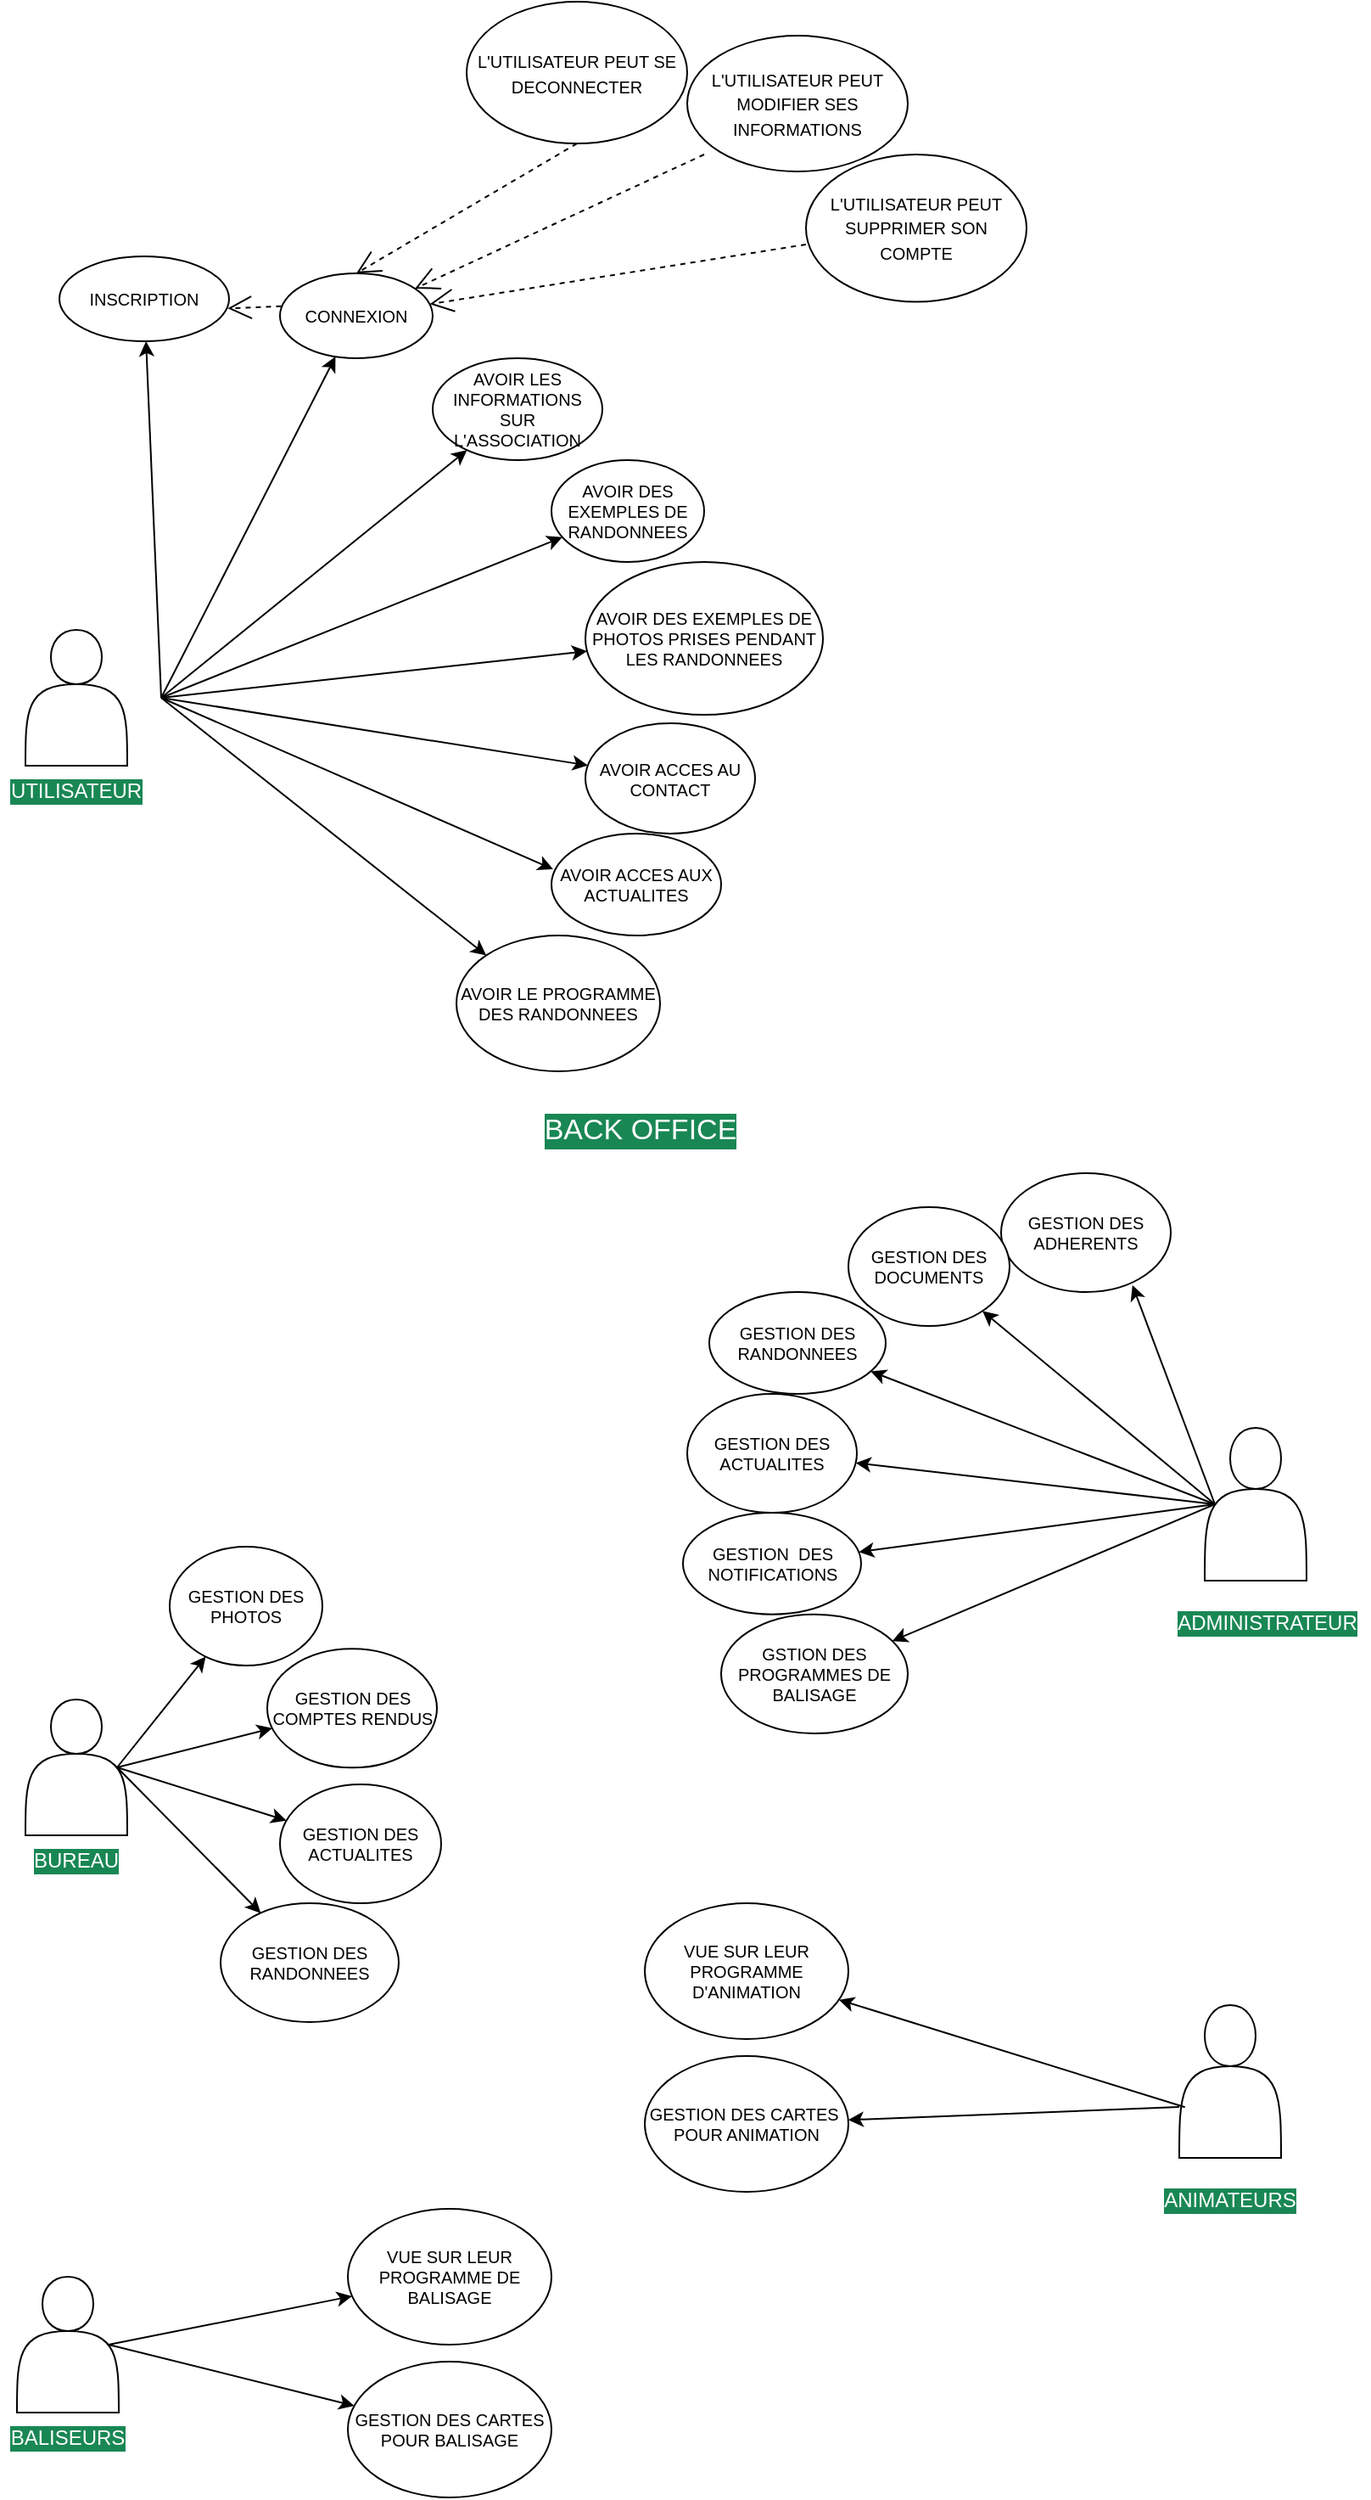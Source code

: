 <mxfile version="20.3.0" type="device"><diagram id="2J2uiG3ift5YbibGEF_k" name="Page-1"><mxGraphModel dx="914" dy="582" grid="1" gridSize="10" guides="1" tooltips="1" connect="1" arrows="1" fold="1" page="1" pageScale="1" pageWidth="827" pageHeight="1169" math="0" shadow="0"><root><mxCell id="0"/><mxCell id="1" parent="0"/><mxCell id="qhYE-qNGlUP_oM9BlYQm-1" value="" style="shape=actor;whiteSpace=wrap;html=1;" vertex="1" parent="1"><mxGeometry x="35" y="410" width="60" height="80" as="geometry"/></mxCell><mxCell id="qhYE-qNGlUP_oM9BlYQm-2" value="" style="shape=actor;whiteSpace=wrap;html=1;" vertex="1" parent="1"><mxGeometry x="730" y="880" width="60" height="90" as="geometry"/></mxCell><mxCell id="qhYE-qNGlUP_oM9BlYQm-3" value="" style="endArrow=classic;html=1;rounded=0;" edge="1" parent="1" target="qhYE-qNGlUP_oM9BlYQm-4"><mxGeometry width="50" height="50" relative="1" as="geometry"><mxPoint x="115" y="450" as="sourcePoint"/><mxPoint x="255" y="330" as="targetPoint"/></mxGeometry></mxCell><mxCell id="qhYE-qNGlUP_oM9BlYQm-4" value="INSCRIPTION" style="ellipse;whiteSpace=wrap;html=1;fontSize=10;" vertex="1" parent="1"><mxGeometry x="55" y="190" width="100" height="50" as="geometry"/></mxCell><mxCell id="qhYE-qNGlUP_oM9BlYQm-5" value="" style="endArrow=classic;html=1;rounded=0;" edge="1" parent="1" target="qhYE-qNGlUP_oM9BlYQm-6"><mxGeometry width="50" height="50" relative="1" as="geometry"><mxPoint x="115" y="450" as="sourcePoint"/><mxPoint x="434" y="420" as="targetPoint"/></mxGeometry></mxCell><mxCell id="qhYE-qNGlUP_oM9BlYQm-6" value="CONNEXION" style="ellipse;whiteSpace=wrap;html=1;fontSize=10;" vertex="1" parent="1"><mxGeometry x="185" y="200" width="90" height="50" as="geometry"/></mxCell><mxCell id="qhYE-qNGlUP_oM9BlYQm-7" value="" style="endArrow=classic;html=1;rounded=0;" edge="1" parent="1" target="qhYE-qNGlUP_oM9BlYQm-8"><mxGeometry width="50" height="50" relative="1" as="geometry"><mxPoint x="115" y="450" as="sourcePoint"/><mxPoint x="395" y="410" as="targetPoint"/></mxGeometry></mxCell><mxCell id="qhYE-qNGlUP_oM9BlYQm-8" value="AVOIR LES INFORMATIONS SUR L'ASSOCIATION" style="ellipse;whiteSpace=wrap;html=1;fontSize=10;" vertex="1" parent="1"><mxGeometry x="275" y="250" width="100" height="60" as="geometry"/></mxCell><mxCell id="qhYE-qNGlUP_oM9BlYQm-11" value="" style="endArrow=classic;html=1;rounded=0;" edge="1" parent="1" target="qhYE-qNGlUP_oM9BlYQm-12"><mxGeometry width="50" height="50" relative="1" as="geometry"><mxPoint x="115" y="450" as="sourcePoint"/><mxPoint x="445" y="520" as="targetPoint"/></mxGeometry></mxCell><mxCell id="qhYE-qNGlUP_oM9BlYQm-12" value="AVOIR DES EXEMPLES DE RANDONNEES" style="ellipse;whiteSpace=wrap;html=1;fontSize=10;" vertex="1" parent="1"><mxGeometry x="345" y="310" width="90" height="60" as="geometry"/></mxCell><mxCell id="qhYE-qNGlUP_oM9BlYQm-13" value="" style="endArrow=classic;html=1;rounded=0;" edge="1" parent="1" target="qhYE-qNGlUP_oM9BlYQm-14"><mxGeometry width="50" height="50" relative="1" as="geometry"><mxPoint x="115" y="450" as="sourcePoint"/><mxPoint x="624" y="610" as="targetPoint"/></mxGeometry></mxCell><mxCell id="qhYE-qNGlUP_oM9BlYQm-14" value="AVOIR DES EXEMPLES DE PHOTOS PRISES PENDANT LES RANDONNEES" style="ellipse;whiteSpace=wrap;html=1;fontSize=10;" vertex="1" parent="1"><mxGeometry x="365" y="370" width="140" height="90" as="geometry"/></mxCell><mxCell id="qhYE-qNGlUP_oM9BlYQm-15" value="" style="endArrow=classic;html=1;rounded=0;" edge="1" parent="1" target="qhYE-qNGlUP_oM9BlYQm-16"><mxGeometry width="50" height="50" relative="1" as="geometry"><mxPoint x="115" y="450" as="sourcePoint"/><mxPoint x="585" y="600" as="targetPoint"/></mxGeometry></mxCell><mxCell id="qhYE-qNGlUP_oM9BlYQm-16" value="AVOIR ACCES AU CONTACT" style="ellipse;whiteSpace=wrap;html=1;fontSize=10;" vertex="1" parent="1"><mxGeometry x="365" y="465" width="100" height="65" as="geometry"/></mxCell><mxCell id="qhYE-qNGlUP_oM9BlYQm-20" value="Use" style="endArrow=open;endSize=12;dashed=1;html=1;rounded=0;exitX=0.008;exitY=0.388;exitDx=0;exitDy=0;exitPerimeter=0;entryX=0.992;entryY=0.613;entryDx=0;entryDy=0;entryPerimeter=0;fontColor=none;noLabel=1;" edge="1" parent="1" source="qhYE-qNGlUP_oM9BlYQm-6" target="qhYE-qNGlUP_oM9BlYQm-4"><mxGeometry width="160" relative="1" as="geometry"><mxPoint x="295" y="340" as="sourcePoint"/><mxPoint x="455" y="340" as="targetPoint"/></mxGeometry></mxCell><mxCell id="qhYE-qNGlUP_oM9BlYQm-21" value="Use" style="endArrow=open;endSize=12;dashed=1;rounded=0;fontColor=none;html=1;noLabel=1;" edge="1" parent="1" target="qhYE-qNGlUP_oM9BlYQm-6"><mxGeometry width="160" relative="1" as="geometry"><mxPoint x="435" y="130" as="sourcePoint"/><mxPoint x="455" y="340" as="targetPoint"/></mxGeometry></mxCell><mxCell id="qhYE-qNGlUP_oM9BlYQm-22" value="&lt;font style=&quot;font-size: 10px;&quot;&gt;L'UTILISATEUR PEUT MODIFIER SES INFORMATIONS&lt;/font&gt;" style="ellipse;whiteSpace=wrap;html=1;fontColor=none;" vertex="1" parent="1"><mxGeometry x="425" y="60" width="130" height="80" as="geometry"/></mxCell><mxCell id="qhYE-qNGlUP_oM9BlYQm-23" value="UTILISATEUR" style="text;html=1;strokeColor=none;fillColor=none;align=center;verticalAlign=middle;whiteSpace=wrap;rounded=0;fontSize=12;fontColor=#FFFFFF;labelBackgroundColor=#198754;" vertex="1" parent="1"><mxGeometry x="35" y="490" width="60" height="30" as="geometry"/></mxCell><mxCell id="qhYE-qNGlUP_oM9BlYQm-25" value="&lt;font style=&quot;font-size: 10px;&quot;&gt;L'UTILISATEUR PEUT SUPPRIMER SON COMPTE&lt;/font&gt;" style="ellipse;whiteSpace=wrap;html=1;fontColor=none;" vertex="1" parent="1"><mxGeometry x="495" y="130" width="130" height="86.77" as="geometry"/></mxCell><mxCell id="qhYE-qNGlUP_oM9BlYQm-26" value="Use" style="endArrow=open;endSize=12;dashed=1;rounded=0;fontColor=none;html=1;noLabel=1;entryX=0.5;entryY=0;entryDx=0;entryDy=0;exitX=0.5;exitY=1;exitDx=0;exitDy=0;" edge="1" parent="1" source="qhYE-qNGlUP_oM9BlYQm-27" target="qhYE-qNGlUP_oM9BlYQm-6"><mxGeometry width="160" relative="1" as="geometry"><mxPoint x="315" y="113.54" as="sourcePoint"/><mxPoint x="248.635" y="216.774" as="targetPoint"/></mxGeometry></mxCell><mxCell id="qhYE-qNGlUP_oM9BlYQm-27" value="&lt;font style=&quot;font-size: 10px;&quot;&gt;L'UTILISATEUR PEUT SE DECONNECTER&lt;/font&gt;" style="ellipse;whiteSpace=wrap;html=1;fontColor=none;" vertex="1" parent="1"><mxGeometry x="295" y="40" width="130" height="83.54" as="geometry"/></mxCell><mxCell id="qhYE-qNGlUP_oM9BlYQm-28" value="Use" style="endArrow=open;endSize=12;dashed=1;rounded=0;fontColor=none;html=1;noLabel=1;" edge="1" parent="1" target="qhYE-qNGlUP_oM9BlYQm-6"><mxGeometry width="160" relative="1" as="geometry"><mxPoint x="495" y="183" as="sourcePoint"/><mxPoint x="428.635" y="286.234" as="targetPoint"/></mxGeometry></mxCell><mxCell id="qhYE-qNGlUP_oM9BlYQm-32" value="AVOIR ACCES AUX ACTUALITES" style="ellipse;whiteSpace=wrap;html=1;fontSize=10;fontColor=none;" vertex="1" parent="1"><mxGeometry x="345" y="530" width="100" height="60" as="geometry"/></mxCell><mxCell id="qhYE-qNGlUP_oM9BlYQm-34" value="" style="endArrow=classic;html=1;rounded=0;entryX=0.01;entryY=0.35;entryDx=0;entryDy=0;entryPerimeter=0;" edge="1" parent="1" target="qhYE-qNGlUP_oM9BlYQm-32"><mxGeometry width="50" height="50" relative="1" as="geometry"><mxPoint x="115" y="450" as="sourcePoint"/><mxPoint x="376.392" y="499.885" as="targetPoint"/></mxGeometry></mxCell><mxCell id="qhYE-qNGlUP_oM9BlYQm-35" value="AVOIR LE PROGRAMME DES RANDONNEES" style="ellipse;whiteSpace=wrap;html=1;fontSize=10;fontColor=none;" vertex="1" parent="1"><mxGeometry x="289" y="590" width="120" height="80" as="geometry"/></mxCell><mxCell id="qhYE-qNGlUP_oM9BlYQm-36" value="" style="endArrow=classic;html=1;rounded=0;fontSize=10;fontColor=none;entryX=0;entryY=0;entryDx=0;entryDy=0;" edge="1" parent="1" target="qhYE-qNGlUP_oM9BlYQm-35"><mxGeometry width="50" height="50" relative="1" as="geometry"><mxPoint x="115" y="450" as="sourcePoint"/><mxPoint x="395" y="470" as="targetPoint"/></mxGeometry></mxCell><mxCell id="qhYE-qNGlUP_oM9BlYQm-66" value="ADMINISTRATEUR" style="text;html=1;strokeColor=none;fillColor=none;align=center;verticalAlign=middle;whiteSpace=wrap;rounded=0;labelBackgroundColor=#198754;fontSize=12;fontColor=#FFFFFF;" vertex="1" parent="1"><mxGeometry x="707" y="980.18" width="120" height="30" as="geometry"/></mxCell><mxCell id="qhYE-qNGlUP_oM9BlYQm-85" value="" style="endArrow=classic;html=1;rounded=0;fontSize=12;fontColor=#FFFFFF;entryX=0.774;entryY=0.942;entryDx=0;entryDy=0;entryPerimeter=0;exitX=0.1;exitY=0.5;exitDx=0;exitDy=0;exitPerimeter=0;" edge="1" parent="1" source="qhYE-qNGlUP_oM9BlYQm-2" target="qhYE-qNGlUP_oM9BlYQm-108"><mxGeometry width="50" height="50" relative="1" as="geometry"><mxPoint x="730" y="900" as="sourcePoint"/><mxPoint x="520" y="800" as="targetPoint"/></mxGeometry></mxCell><mxCell id="qhYE-qNGlUP_oM9BlYQm-86" value="" style="endArrow=classic;html=1;rounded=0;fontSize=12;fontColor=#FFFFFF;exitX=0.1;exitY=0.5;exitDx=0;exitDy=0;exitPerimeter=0;" edge="1" parent="1" source="qhYE-qNGlUP_oM9BlYQm-2" target="qhYE-qNGlUP_oM9BlYQm-110"><mxGeometry width="50" height="50" relative="1" as="geometry"><mxPoint x="680" y="925" as="sourcePoint"/><mxPoint x="470" y="910" as="targetPoint"/></mxGeometry></mxCell><mxCell id="qhYE-qNGlUP_oM9BlYQm-87" value="" style="endArrow=classic;html=1;rounded=0;fontSize=12;fontColor=#FFFFFF;exitX=0.1;exitY=0.5;exitDx=0;exitDy=0;exitPerimeter=0;" edge="1" parent="1" source="qhYE-qNGlUP_oM9BlYQm-2" target="qhYE-qNGlUP_oM9BlYQm-109"><mxGeometry width="50" height="50" relative="1" as="geometry"><mxPoint x="690" y="900" as="sourcePoint"/><mxPoint x="480" y="860" as="targetPoint"/></mxGeometry></mxCell><mxCell id="qhYE-qNGlUP_oM9BlYQm-88" value="" style="endArrow=classic;html=1;rounded=0;fontSize=12;fontColor=#FFFFFF;exitX=0.1;exitY=0.5;exitDx=0;exitDy=0;exitPerimeter=0;" edge="1" parent="1" source="qhYE-qNGlUP_oM9BlYQm-2" target="qhYE-qNGlUP_oM9BlYQm-111"><mxGeometry width="50" height="50" relative="1" as="geometry"><mxPoint x="700" y="960" as="sourcePoint"/><mxPoint x="460" y="970" as="targetPoint"/></mxGeometry></mxCell><mxCell id="qhYE-qNGlUP_oM9BlYQm-89" value="" style="shape=actor;whiteSpace=wrap;html=1;" vertex="1" parent="1"><mxGeometry x="35" y="1040" width="60" height="80" as="geometry"/></mxCell><mxCell id="qhYE-qNGlUP_oM9BlYQm-90" value="BUREAU" style="text;html=1;strokeColor=none;fillColor=none;align=center;verticalAlign=middle;whiteSpace=wrap;rounded=0;fontSize=12;fontColor=#FFFFFF;labelBackgroundColor=#198754;" vertex="1" parent="1"><mxGeometry x="35" y="1120" width="60" height="30" as="geometry"/></mxCell><mxCell id="qhYE-qNGlUP_oM9BlYQm-91" value="" style="endArrow=classic;html=1;rounded=0;fontSize=12;fontColor=#FFFFFF;exitX=0.9;exitY=0.5;exitDx=0;exitDy=0;exitPerimeter=0;" edge="1" parent="1" source="qhYE-qNGlUP_oM9BlYQm-89" target="qhYE-qNGlUP_oM9BlYQm-118"><mxGeometry width="50" height="50" relative="1" as="geometry"><mxPoint x="360" y="1130" as="sourcePoint"/><mxPoint x="200" y="1000" as="targetPoint"/></mxGeometry></mxCell><mxCell id="qhYE-qNGlUP_oM9BlYQm-92" value="" style="endArrow=classic;html=1;rounded=0;fontSize=12;fontColor=#FFFFFF;exitX=0.9;exitY=0.5;exitDx=0;exitDy=0;exitPerimeter=0;" edge="1" parent="1" source="qhYE-qNGlUP_oM9BlYQm-89" target="qhYE-qNGlUP_oM9BlYQm-119"><mxGeometry width="50" height="50" relative="1" as="geometry"><mxPoint x="99" y="1090" as="sourcePoint"/><mxPoint x="220" y="1040" as="targetPoint"/></mxGeometry></mxCell><mxCell id="qhYE-qNGlUP_oM9BlYQm-93" value="" style="endArrow=classic;html=1;rounded=0;fontSize=12;fontColor=#FFFFFF;exitX=0.9;exitY=0.5;exitDx=0;exitDy=0;exitPerimeter=0;" edge="1" parent="1" source="qhYE-qNGlUP_oM9BlYQm-89" target="qhYE-qNGlUP_oM9BlYQm-120"><mxGeometry width="50" height="50" relative="1" as="geometry"><mxPoint x="109" y="1100" as="sourcePoint"/><mxPoint x="250" y="1080" as="targetPoint"/></mxGeometry></mxCell><mxCell id="qhYE-qNGlUP_oM9BlYQm-94" value="" style="endArrow=classic;html=1;rounded=0;fontSize=12;fontColor=#FFFFFF;exitX=0.9;exitY=0.5;exitDx=0;exitDy=0;exitPerimeter=0;" edge="1" parent="1" source="qhYE-qNGlUP_oM9BlYQm-89" target="qhYE-qNGlUP_oM9BlYQm-121"><mxGeometry width="50" height="50" relative="1" as="geometry"><mxPoint x="119" y="1110" as="sourcePoint"/><mxPoint x="240" y="1120" as="targetPoint"/></mxGeometry></mxCell><mxCell id="qhYE-qNGlUP_oM9BlYQm-95" value="" style="shape=actor;whiteSpace=wrap;html=1;" vertex="1" parent="1"><mxGeometry x="715" y="1220" width="60" height="90" as="geometry"/></mxCell><mxCell id="qhYE-qNGlUP_oM9BlYQm-96" value="ANIMATEURS" style="text;html=1;strokeColor=none;fillColor=none;align=center;verticalAlign=middle;whiteSpace=wrap;rounded=0;labelBackgroundColor=#198754;fontSize=12;fontColor=#FFFFFF;" vertex="1" parent="1"><mxGeometry x="685" y="1320.18" width="120" height="30" as="geometry"/></mxCell><mxCell id="qhYE-qNGlUP_oM9BlYQm-97" value="" style="endArrow=classic;html=1;rounded=0;fontSize=12;fontColor=#FFFFFF;exitX=0.056;exitY=0.668;exitDx=0;exitDy=0;exitPerimeter=0;" edge="1" parent="1" source="qhYE-qNGlUP_oM9BlYQm-95" target="qhYE-qNGlUP_oM9BlYQm-117"><mxGeometry width="50" height="50" relative="1" as="geometry"><mxPoint x="285" y="1330" as="sourcePoint"/><mxPoint x="480" y="1210" as="targetPoint"/></mxGeometry></mxCell><mxCell id="qhYE-qNGlUP_oM9BlYQm-99" value="" style="endArrow=classic;html=1;rounded=0;fontSize=12;fontColor=#FFFFFF;" edge="1" parent="1" target="qhYE-qNGlUP_oM9BlYQm-116"><mxGeometry width="50" height="50" relative="1" as="geometry"><mxPoint x="715" y="1280" as="sourcePoint"/><mxPoint x="465" y="1200" as="targetPoint"/></mxGeometry></mxCell><mxCell id="qhYE-qNGlUP_oM9BlYQm-101" value="" style="shape=actor;whiteSpace=wrap;html=1;" vertex="1" parent="1"><mxGeometry x="30" y="1380" width="60" height="80" as="geometry"/></mxCell><mxCell id="qhYE-qNGlUP_oM9BlYQm-102" value="BALISEURS" style="text;html=1;strokeColor=none;fillColor=none;align=center;verticalAlign=middle;whiteSpace=wrap;rounded=0;fontSize=12;fontColor=#FFFFFF;labelBackgroundColor=#198754;" vertex="1" parent="1"><mxGeometry x="20" y="1460" width="80" height="30" as="geometry"/></mxCell><mxCell id="qhYE-qNGlUP_oM9BlYQm-103" value="" style="endArrow=classic;html=1;rounded=0;fontSize=12;fontColor=#FFFFFF;exitX=0.9;exitY=0.5;exitDx=0;exitDy=0;exitPerimeter=0;" edge="1" parent="1" source="qhYE-qNGlUP_oM9BlYQm-101" target="qhYE-qNGlUP_oM9BlYQm-115"><mxGeometry width="50" height="50" relative="1" as="geometry"><mxPoint x="355" y="1470" as="sourcePoint"/><mxPoint x="195" y="1340" as="targetPoint"/></mxGeometry></mxCell><mxCell id="qhYE-qNGlUP_oM9BlYQm-104" value="" style="endArrow=classic;html=1;rounded=0;fontSize=12;fontColor=#FFFFFF;exitX=0.9;exitY=0.5;exitDx=0;exitDy=0;exitPerimeter=0;" edge="1" parent="1" source="qhYE-qNGlUP_oM9BlYQm-101" target="qhYE-qNGlUP_oM9BlYQm-114"><mxGeometry width="50" height="50" relative="1" as="geometry"><mxPoint x="94" y="1430" as="sourcePoint"/><mxPoint x="235" y="1370" as="targetPoint"/></mxGeometry></mxCell><mxCell id="qhYE-qNGlUP_oM9BlYQm-107" value="&lt;font style=&quot;font-size: 17px;&quot;&gt;BACK OFFICE&lt;/font&gt;" style="text;html=1;strokeColor=none;fillColor=none;align=center;verticalAlign=middle;whiteSpace=wrap;rounded=0;labelBackgroundColor=#198754;fontSize=12;fontColor=#FFFFFF;" vertex="1" parent="1"><mxGeometry x="315" y="680" width="165" height="50" as="geometry"/></mxCell><mxCell id="qhYE-qNGlUP_oM9BlYQm-108" value="&lt;span style=&quot;font-size: 10px;&quot;&gt;&lt;font color=&quot;#000000&quot; style=&quot;font-size: 10px;&quot;&gt;GESTION DES ADHERENTS&lt;/font&gt;&lt;/span&gt;" style="ellipse;whiteSpace=wrap;html=1;labelBackgroundColor=none;fontSize=10;fontColor=#FFFFFF;" vertex="1" parent="1"><mxGeometry x="610" y="730" width="100" height="70" as="geometry"/></mxCell><mxCell id="qhYE-qNGlUP_oM9BlYQm-109" value="GESTION DES DOCUMENTS" style="ellipse;whiteSpace=wrap;html=1;labelBackgroundColor=none;fontSize=10;fontColor=#000000;" vertex="1" parent="1"><mxGeometry x="520" y="750" width="95" height="70" as="geometry"/></mxCell><mxCell id="qhYE-qNGlUP_oM9BlYQm-110" value="GESTION DES RANDONNEES" style="ellipse;whiteSpace=wrap;html=1;labelBackgroundColor=none;fontSize=10;fontColor=#000000;" vertex="1" parent="1"><mxGeometry x="438" y="800" width="104" height="60" as="geometry"/></mxCell><mxCell id="qhYE-qNGlUP_oM9BlYQm-111" value="GESTION DES ACTUALITES" style="ellipse;whiteSpace=wrap;html=1;labelBackgroundColor=none;fontSize=10;fontColor=#000000;" vertex="1" parent="1"><mxGeometry x="425" y="860" width="100" height="70" as="geometry"/></mxCell><mxCell id="qhYE-qNGlUP_oM9BlYQm-112" value="" style="endArrow=classic;html=1;rounded=0;fontSize=17;fontColor=#000000;exitX=0.1;exitY=0.5;exitDx=0;exitDy=0;exitPerimeter=0;" edge="1" parent="1" source="qhYE-qNGlUP_oM9BlYQm-2" target="qhYE-qNGlUP_oM9BlYQm-113"><mxGeometry width="50" height="50" relative="1" as="geometry"><mxPoint x="360" y="990" as="sourcePoint"/><mxPoint x="530" y="980" as="targetPoint"/></mxGeometry></mxCell><mxCell id="qhYE-qNGlUP_oM9BlYQm-113" value="&lt;font style=&quot;font-size: 10px;&quot;&gt;GESTION&amp;nbsp; DES NOTIFICATIONS&lt;/font&gt;" style="ellipse;whiteSpace=wrap;html=1;labelBackgroundColor=none;fontSize=10;fontColor=#000000;" vertex="1" parent="1"><mxGeometry x="422.5" y="930" width="105" height="59.82" as="geometry"/></mxCell><mxCell id="qhYE-qNGlUP_oM9BlYQm-114" value="GESTION DES CARTES POUR BALISAGE" style="ellipse;whiteSpace=wrap;html=1;labelBackgroundColor=none;fontSize=10;fontColor=#000000;" vertex="1" parent="1"><mxGeometry x="225" y="1430" width="120" height="80" as="geometry"/></mxCell><mxCell id="qhYE-qNGlUP_oM9BlYQm-115" value="VUE SUR LEUR PROGRAMME DE BALISAGE" style="ellipse;whiteSpace=wrap;html=1;labelBackgroundColor=none;fontSize=10;fontColor=#000000;" vertex="1" parent="1"><mxGeometry x="225" y="1340" width="120" height="80" as="geometry"/></mxCell><mxCell id="qhYE-qNGlUP_oM9BlYQm-116" value="GESTION DES CARTES&amp;nbsp; POUR ANIMATION" style="ellipse;whiteSpace=wrap;html=1;labelBackgroundColor=none;fontSize=10;fontColor=#000000;" vertex="1" parent="1"><mxGeometry x="400" y="1250" width="120" height="80" as="geometry"/></mxCell><mxCell id="qhYE-qNGlUP_oM9BlYQm-117" value="VUE SUR LEUR PROGRAMME D'ANIMATION" style="ellipse;whiteSpace=wrap;html=1;labelBackgroundColor=none;fontSize=10;fontColor=#000000;" vertex="1" parent="1"><mxGeometry x="400" y="1160" width="120" height="80" as="geometry"/></mxCell><mxCell id="qhYE-qNGlUP_oM9BlYQm-118" value="GESTION DES PHOTOS" style="ellipse;whiteSpace=wrap;html=1;labelBackgroundColor=none;fontSize=10;fontColor=#000000;" vertex="1" parent="1"><mxGeometry x="120" y="950" width="90" height="70" as="geometry"/></mxCell><mxCell id="qhYE-qNGlUP_oM9BlYQm-119" value="GESTION DES COMPTES RENDUS" style="ellipse;whiteSpace=wrap;html=1;labelBackgroundColor=none;fontSize=10;fontColor=#000000;" vertex="1" parent="1"><mxGeometry x="177.5" y="1010.18" width="100" height="70" as="geometry"/></mxCell><mxCell id="qhYE-qNGlUP_oM9BlYQm-120" value="GESTION DES ACTUALITES" style="ellipse;whiteSpace=wrap;html=1;labelBackgroundColor=none;fontSize=10;fontColor=#000000;" vertex="1" parent="1"><mxGeometry x="185" y="1090" width="95" height="70" as="geometry"/></mxCell><mxCell id="qhYE-qNGlUP_oM9BlYQm-121" value="GESTION DES RANDONNEES" style="ellipse;whiteSpace=wrap;html=1;labelBackgroundColor=none;fontSize=10;fontColor=#000000;" vertex="1" parent="1"><mxGeometry x="150" y="1160" width="105" height="70" as="geometry"/></mxCell><mxCell id="qhYE-qNGlUP_oM9BlYQm-122" value="" style="endArrow=classic;html=1;rounded=0;fontSize=10;fontColor=#000000;exitX=0.1;exitY=0.5;exitDx=0;exitDy=0;exitPerimeter=0;" edge="1" parent="1" source="qhYE-qNGlUP_oM9BlYQm-2" target="qhYE-qNGlUP_oM9BlYQm-123"><mxGeometry width="50" height="50" relative="1" as="geometry"><mxPoint x="360" y="940" as="sourcePoint"/><mxPoint x="540" y="990" as="targetPoint"/></mxGeometry></mxCell><mxCell id="qhYE-qNGlUP_oM9BlYQm-123" value="GSTION DES PROGRAMMES DE BALISAGE" style="ellipse;whiteSpace=wrap;html=1;labelBackgroundColor=none;fontSize=10;fontColor=#000000;" vertex="1" parent="1"><mxGeometry x="445" y="989.82" width="110" height="70.18" as="geometry"/></mxCell></root></mxGraphModel></diagram></mxfile>